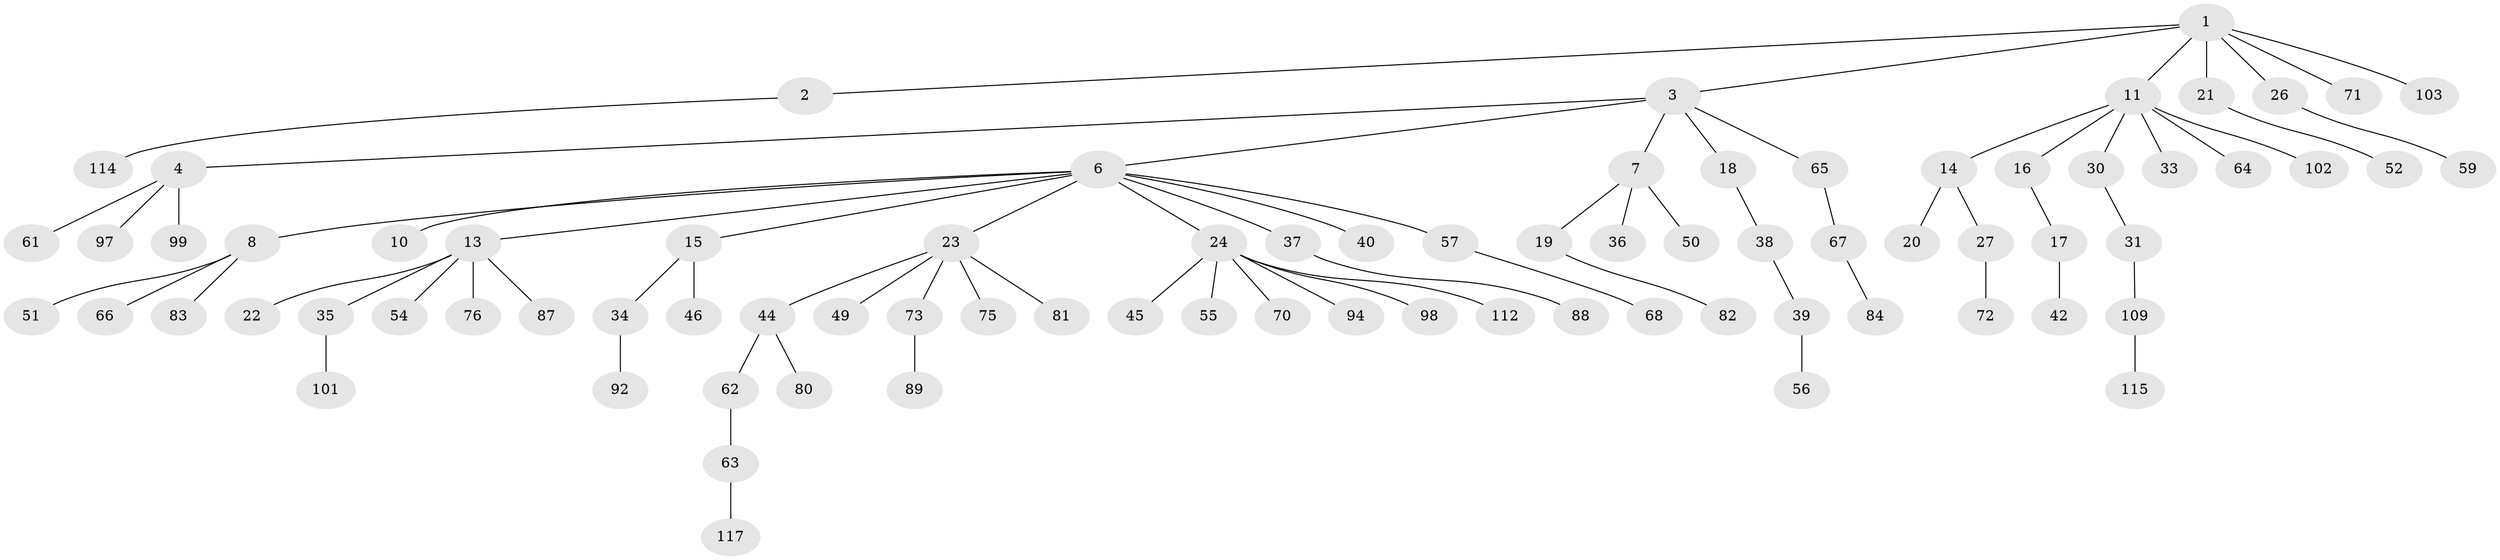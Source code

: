 // Generated by graph-tools (version 1.1) at 2025/24/03/03/25 07:24:08]
// undirected, 81 vertices, 80 edges
graph export_dot {
graph [start="1"]
  node [color=gray90,style=filled];
  1 [super="+53"];
  2 [super="+74"];
  3 [super="+5"];
  4 [super="+29"];
  6 [super="+9"];
  7;
  8 [super="+28"];
  10;
  11 [super="+12"];
  13 [super="+91"];
  14;
  15 [super="+107"];
  16 [super="+43"];
  17 [super="+25"];
  18;
  19 [super="+58"];
  20 [super="+32"];
  21;
  22;
  23 [super="+41"];
  24 [super="+48"];
  26;
  27;
  30;
  31 [super="+95"];
  33;
  34 [super="+111"];
  35;
  36;
  37 [super="+79"];
  38 [super="+47"];
  39 [super="+60"];
  40;
  42;
  44;
  45 [super="+100"];
  46 [super="+93"];
  49;
  50 [super="+77"];
  51;
  52 [super="+78"];
  54;
  55;
  56;
  57;
  59;
  61;
  62 [super="+108"];
  63 [super="+110"];
  64 [super="+104"];
  65 [super="+69"];
  66;
  67;
  68 [super="+85"];
  70;
  71 [super="+106"];
  72;
  73;
  75;
  76;
  80 [super="+116"];
  81;
  82 [super="+105"];
  83 [super="+86"];
  84 [super="+96"];
  87;
  88;
  89 [super="+90"];
  92;
  94;
  97;
  98;
  99;
  101;
  102;
  103;
  109 [super="+118"];
  112 [super="+113"];
  114;
  115;
  117;
  1 -- 2;
  1 -- 3;
  1 -- 11;
  1 -- 21;
  1 -- 26;
  1 -- 71;
  1 -- 103;
  2 -- 114;
  3 -- 4;
  3 -- 18;
  3 -- 65;
  3 -- 6;
  3 -- 7;
  4 -- 61;
  4 -- 97;
  4 -- 99;
  6 -- 8;
  6 -- 24;
  6 -- 37;
  6 -- 23;
  6 -- 40;
  6 -- 57;
  6 -- 10;
  6 -- 13;
  6 -- 15;
  7 -- 19;
  7 -- 36;
  7 -- 50;
  8 -- 51;
  8 -- 66;
  8 -- 83;
  11 -- 16;
  11 -- 33;
  11 -- 64;
  11 -- 102;
  11 -- 30;
  11 -- 14;
  13 -- 22;
  13 -- 35;
  13 -- 54;
  13 -- 76;
  13 -- 87;
  14 -- 20;
  14 -- 27;
  15 -- 34;
  15 -- 46;
  16 -- 17;
  17 -- 42;
  18 -- 38;
  19 -- 82;
  21 -- 52;
  23 -- 44;
  23 -- 49;
  23 -- 75;
  23 -- 81;
  23 -- 73;
  24 -- 45;
  24 -- 55;
  24 -- 70;
  24 -- 94;
  24 -- 98;
  24 -- 112;
  26 -- 59;
  27 -- 72;
  30 -- 31;
  31 -- 109;
  34 -- 92;
  35 -- 101;
  37 -- 88;
  38 -- 39;
  39 -- 56;
  44 -- 62;
  44 -- 80;
  57 -- 68;
  62 -- 63;
  63 -- 117;
  65 -- 67;
  67 -- 84;
  73 -- 89;
  109 -- 115;
}
